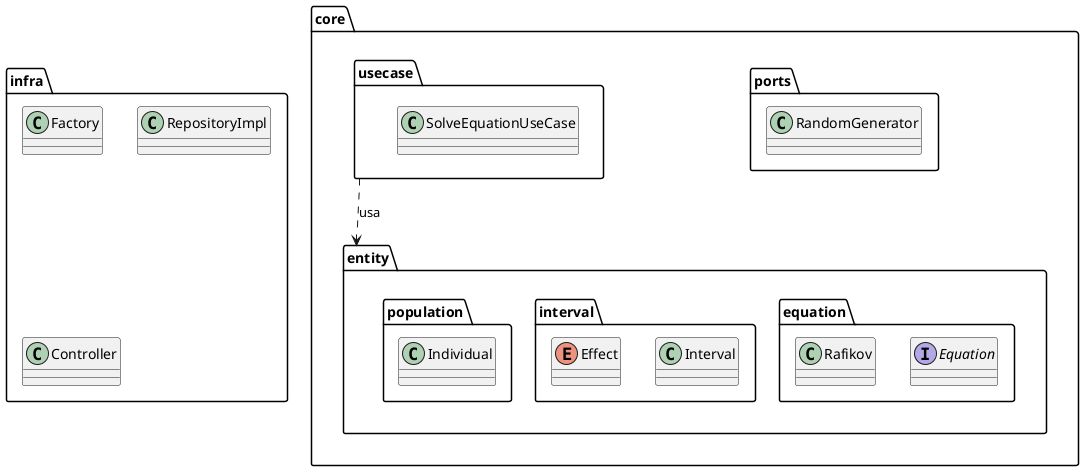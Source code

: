@startuml

package core {
  package entity {
    package equation{
        interface Equation
        class Rafikov
    }

    package interval{
        class Interval
        enum Effect
    }

    package population{
        class Individual
    }
  }

    package ports{
        class RandomGenerator
    }

  package usecase {
    class SolveEquationUseCase
  }
}

package infra {
  class Factory
  class RepositoryImpl
  class Controller
}

core.usecase ..> core.entity : usa

@enduml